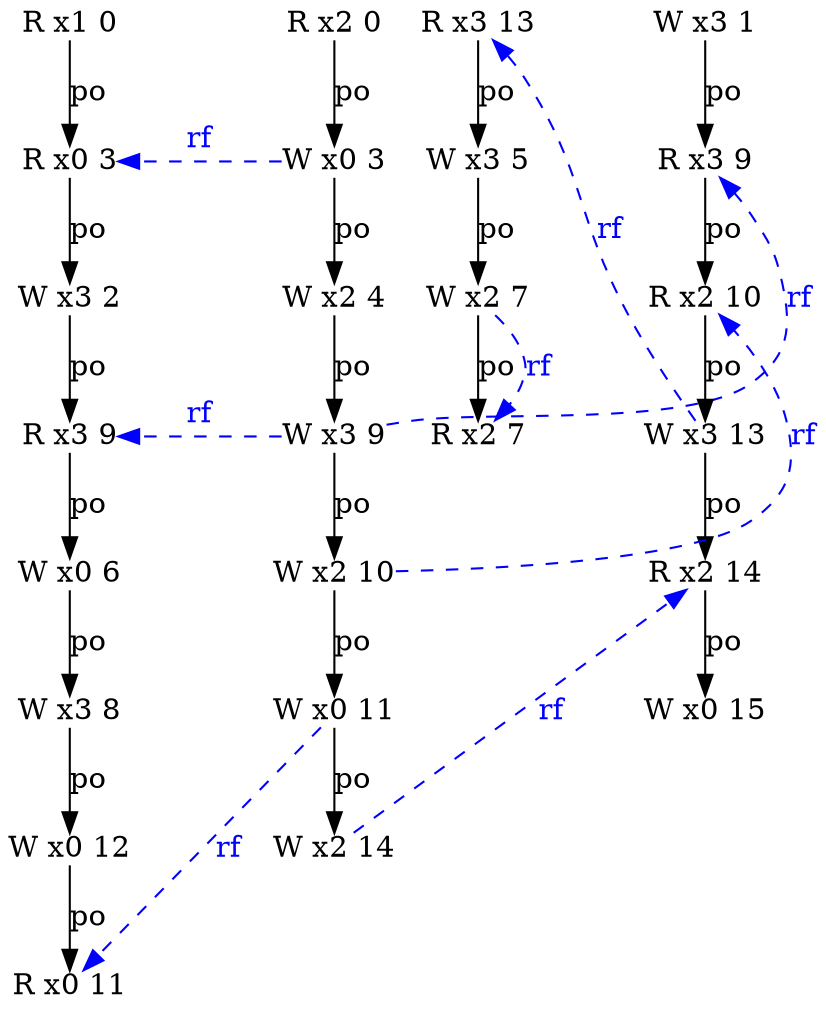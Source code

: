 digraph g {
  n1_1 [type=R,loc=3,th=1,idx=1,label="R x3 9",pos="1,-1!",shape=plain];
  n2_0 [type=R,loc=3,th=2,idx=0,label="R x3 13",pos="2,0!",shape=plain];
  n0_1 [type=W,loc=0,th=0,idx=1,label="W x0 3",pos="0,-1!",shape=plain];
  n0_0 [type=R,loc=2,th=0,idx=0,label="R x2 0",pos="0,0!",shape=plain];
  n3_1 [type=R,loc=0,th=3,idx=1,label="R x0 3",pos="3,-1!",shape=plain];
  n3_7 [type=R,loc=0,th=3,idx=7,label="R x0 11",pos="3,-7!",shape=plain];
  n3_0 [type=R,loc=1,th=3,idx=0,label="R x1 0",pos="3,0!",shape=plain];
  n3_4 [type=W,loc=0,th=3,idx=4,label="W x0 6",pos="3,-4!",shape=plain];
  n3_5 [type=W,loc=3,th=3,idx=5,label="W x3 8",pos="3,-5!",shape=plain];
  n0_6 [type=W,loc=2,th=0,idx=6,label="W x2 14",pos="0,-6!",shape=plain];
  n2_1 [type=W,loc=3,th=2,idx=1,label="W x3 5",pos="2,-1!",shape=plain];
  n0_3 [type=W,loc=3,th=0,idx=3,label="W x3 9",pos="0,-3!",shape=plain];
  n2_2 [type=W,loc=2,th=2,idx=2,label="W x2 7",pos="2,-2!",shape=plain];
  n0_5 [type=W,loc=0,th=0,idx=5,label="W x0 11",pos="0,-5!",shape=plain];
  n1_3 [type=W,loc=3,th=1,idx=3,label="W x3 13",pos="1,-3!",shape=plain];
  n2_3 [type=R,loc=2,th=2,idx=3,label="R x2 7",pos="2,-3!",shape=plain];
  n3_6 [type=W,loc=0,th=3,idx=6,label="W x0 12",pos="3,-6!",shape=plain];
  n1_2 [type=R,loc=2,th=1,idx=2,label="R x2 10",pos="1,-2!",shape=plain];
  n1_5 [type=W,loc=0,th=1,idx=5,label="W x0 15",pos="1,-5!",shape=plain];
  n3_3 [type=R,loc=3,th=3,idx=3,label="R x3 9",pos="3,-3!",shape=plain];
  n0_4 [type=W,loc=2,th=0,idx=4,label="W x2 10",pos="0,-4!",shape=plain];
  n1_0 [type=W,loc=3,th=1,idx=0,label="W x3 1",pos="1,0!",shape=plain];
  n3_2 [type=W,loc=3,th=3,idx=2,label="W x3 2",pos="3,-2!",shape=plain];
  n0_2 [type=W,loc=2,th=0,idx=2,label="W x2 4",pos="0,-2!",shape=plain];
  n1_4 [type=R,loc=2,th=1,idx=4,label="R x2 14",pos="1,-4!",shape=plain];
  n3_3 -> n3_4 [label="po"];
  n2_1 -> n2_2 [label="po"];
  n3_1 -> n3_2 [label="po"];
  n0_0 -> n0_1 [label="po"];
  n1_3 -> n1_4 [label="po"];
  n2_2 -> n2_3 [label="po"];
  n0_2 -> n0_3 [label="po"];
  n0_1 -> n0_2 [label="po"];
  n1_4 -> n1_5 [label="po"];
  n0_4 -> n0_5 [label="po"];
  n1_2 -> n1_3 [label="po"];
  n1_1 -> n1_2 [label="po"];
  n0_3 -> n0_4 [label="po"];
  n3_4 -> n3_5 [label="po"];
  n1_0 -> n1_1 [label="po"];
  n2_0 -> n2_1 [label="po"];
  n3_6 -> n3_7 [label="po"];
  n3_2 -> n3_3 [label="po"];
  n3_0 -> n3_1 [label="po"];
  n3_5 -> n3_6 [label="po"];
  n0_5 -> n0_6 [label="po"];
  n0_5 -> n3_7 [from_th=0,to_th=3,from_idx=5,to_idx=7,constraint=false,style=dashed,label="rf",fontcolor=blue,color=blue];
  n0_3 -> n3_3 [from_th=0,to_th=3,from_idx=3,to_idx=3,constraint=false,style=dashed,label="rf",fontcolor=blue,color=blue];
  n0_6 -> n1_4 [from_th=0,to_th=1,from_idx=6,to_idx=4,constraint=false,style=dashed,label="rf",fontcolor=blue,color=blue];
  n0_1 -> n3_1 [from_th=0,to_th=3,from_idx=1,to_idx=1,constraint=false,style=dashed,label="rf",fontcolor=blue,color=blue];
  n0_4 -> n1_2 [from_th=0,to_th=1,from_idx=4,to_idx=2,constraint=false,style=dashed,label="rf",fontcolor=blue,color=blue];
  n0_3 -> n1_1 [from_th=0,to_th=1,from_idx=3,to_idx=1,constraint=false,style=dashed,label="rf",fontcolor=blue,color=blue];
  n2_2 -> n2_3 [from_th=2,to_th=2,from_idx=2,to_idx=3,constraint=false,style=dashed,label="rf",fontcolor=blue,color=blue];
  n1_3 -> n2_0 [from_th=1,to_th=2,from_idx=3,to_idx=0,constraint=false,style=dashed,label="rf",fontcolor=blue,color=blue];
}
